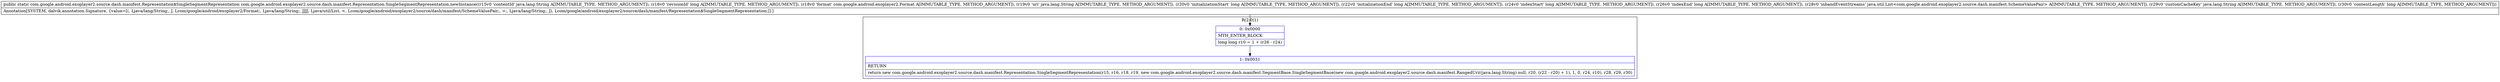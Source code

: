 digraph "CFG forcom.google.android.exoplayer2.source.dash.manifest.Representation.SingleSegmentRepresentation.newInstance(Ljava\/lang\/String;JLcom\/google\/android\/exoplayer2\/Format;Ljava\/lang\/String;JJJJLjava\/util\/List;Ljava\/lang\/String;J)Lcom\/google\/android\/exoplayer2\/source\/dash\/manifest\/Representation$SingleSegmentRepresentation;" {
subgraph cluster_Region_181083598 {
label = "R(2:0|1)";
node [shape=record,color=blue];
Node_0 [shape=record,label="{0\:\ 0x0000|MTH_ENTER_BLOCK\l|long long r10 = 1 + (r26 \- r24)\l}"];
Node_1 [shape=record,label="{1\:\ 0x0031|RETURN\l|return new com.google.android.exoplayer2.source.dash.manifest.Representation.SingleSegmentRepresentation(r15, r16, r18, r19, new com.google.android.exoplayer2.source.dash.manifest.SegmentBase.SingleSegmentBase(new com.google.android.exoplayer2.source.dash.manifest.RangedUri((java.lang.String) null, r20, (r22 \- r20) + 1), 1, 0, r24, r10), r28, r29, r30)\l}"];
}
MethodNode[shape=record,label="{public static com.google.android.exoplayer2.source.dash.manifest.Representation$SingleSegmentRepresentation com.google.android.exoplayer2.source.dash.manifest.Representation.SingleSegmentRepresentation.newInstance((r15v0 'contentId' java.lang.String A[IMMUTABLE_TYPE, METHOD_ARGUMENT]), (r16v0 'revisionId' long A[IMMUTABLE_TYPE, METHOD_ARGUMENT]), (r18v0 'format' com.google.android.exoplayer2.Format A[IMMUTABLE_TYPE, METHOD_ARGUMENT]), (r19v0 'uri' java.lang.String A[IMMUTABLE_TYPE, METHOD_ARGUMENT]), (r20v0 'initializationStart' long A[IMMUTABLE_TYPE, METHOD_ARGUMENT]), (r22v0 'initializationEnd' long A[IMMUTABLE_TYPE, METHOD_ARGUMENT]), (r24v0 'indexStart' long A[IMMUTABLE_TYPE, METHOD_ARGUMENT]), (r26v0 'indexEnd' long A[IMMUTABLE_TYPE, METHOD_ARGUMENT]), (r28v0 'inbandEventStreams' java.util.List\<com.google.android.exoplayer2.source.dash.manifest.SchemeValuePair\> A[IMMUTABLE_TYPE, METHOD_ARGUMENT]), (r29v0 'customCacheKey' java.lang.String A[IMMUTABLE_TYPE, METHOD_ARGUMENT]), (r30v0 'contentLength' long A[IMMUTABLE_TYPE, METHOD_ARGUMENT]))  | Annotation[SYSTEM, dalvik.annotation.Signature, \{value=[(, Ljava\/lang\/String;, J, Lcom\/google\/android\/exoplayer2\/Format;, Ljava\/lang\/String;, JJJJ, Ljava\/util\/List, \<, Lcom\/google\/android\/exoplayer2\/source\/dash\/manifest\/SchemeValuePair;, \>;, Ljava\/lang\/String;, J), Lcom\/google\/android\/exoplayer2\/source\/dash\/manifest\/Representation$SingleSegmentRepresentation;]\}]\l}"];
MethodNode -> Node_0;
Node_0 -> Node_1;
}

